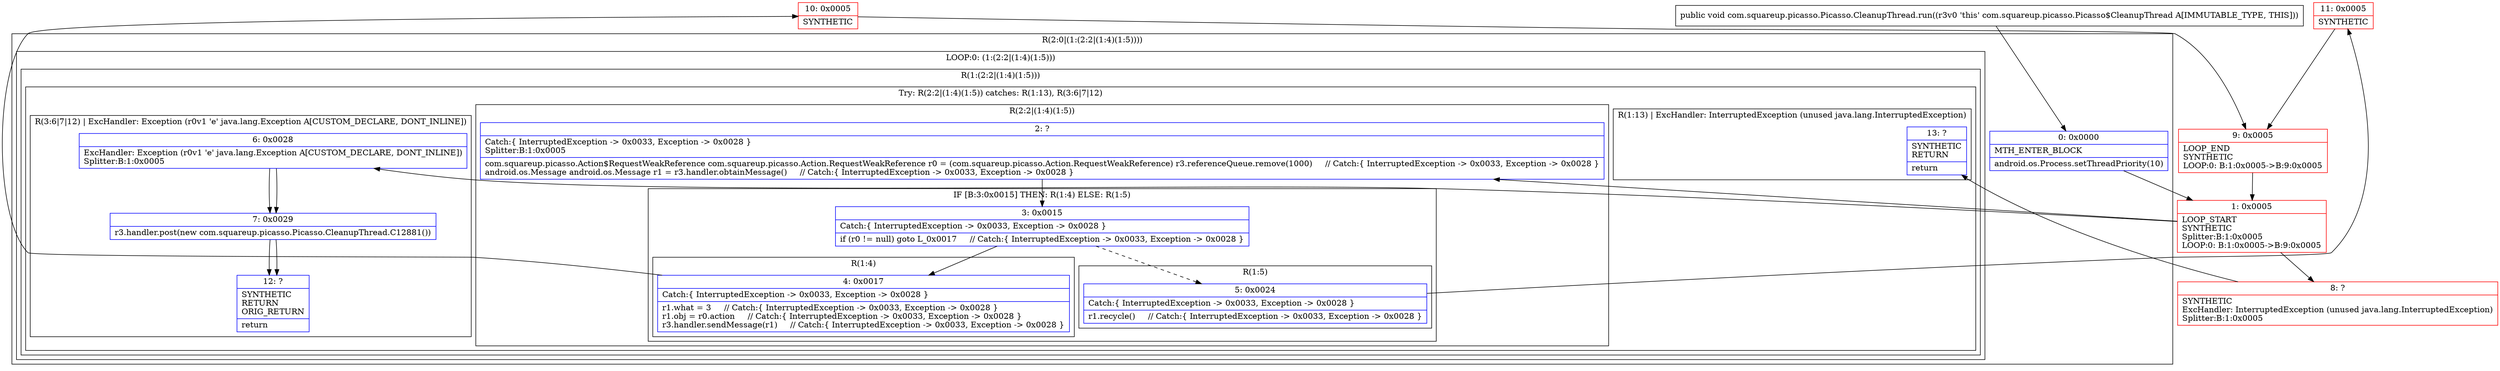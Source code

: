 digraph "CFG forcom.squareup.picasso.Picasso.CleanupThread.run()V" {
subgraph cluster_Region_1011095740 {
label = "R(2:0|(1:(2:2|(1:4)(1:5))))";
node [shape=record,color=blue];
Node_0 [shape=record,label="{0\:\ 0x0000|MTH_ENTER_BLOCK\l|android.os.Process.setThreadPriority(10)\l}"];
subgraph cluster_LoopRegion_1861122402 {
label = "LOOP:0: (1:(2:2|(1:4)(1:5)))";
node [shape=record,color=blue];
subgraph cluster_Region_1362375524 {
label = "R(1:(2:2|(1:4)(1:5)))";
node [shape=record,color=blue];
subgraph cluster_TryCatchRegion_1277939255 {
label = "Try: R(2:2|(1:4)(1:5)) catches: R(1:13), R(3:6|7|12)";
node [shape=record,color=blue];
subgraph cluster_Region_1872547662 {
label = "R(2:2|(1:4)(1:5))";
node [shape=record,color=blue];
Node_2 [shape=record,label="{2\:\ ?|Catch:\{ InterruptedException \-\> 0x0033, Exception \-\> 0x0028 \}\lSplitter:B:1:0x0005\l|com.squareup.picasso.Action$RequestWeakReference com.squareup.picasso.Action.RequestWeakReference r0 = (com.squareup.picasso.Action.RequestWeakReference) r3.referenceQueue.remove(1000)     \/\/ Catch:\{ InterruptedException \-\> 0x0033, Exception \-\> 0x0028 \}\landroid.os.Message android.os.Message r1 = r3.handler.obtainMessage()     \/\/ Catch:\{ InterruptedException \-\> 0x0033, Exception \-\> 0x0028 \}\l}"];
subgraph cluster_IfRegion_2011597117 {
label = "IF [B:3:0x0015] THEN: R(1:4) ELSE: R(1:5)";
node [shape=record,color=blue];
Node_3 [shape=record,label="{3\:\ 0x0015|Catch:\{ InterruptedException \-\> 0x0033, Exception \-\> 0x0028 \}\l|if (r0 != null) goto L_0x0017     \/\/ Catch:\{ InterruptedException \-\> 0x0033, Exception \-\> 0x0028 \}\l}"];
subgraph cluster_Region_987507101 {
label = "R(1:4)";
node [shape=record,color=blue];
Node_4 [shape=record,label="{4\:\ 0x0017|Catch:\{ InterruptedException \-\> 0x0033, Exception \-\> 0x0028 \}\l|r1.what = 3     \/\/ Catch:\{ InterruptedException \-\> 0x0033, Exception \-\> 0x0028 \}\lr1.obj = r0.action     \/\/ Catch:\{ InterruptedException \-\> 0x0033, Exception \-\> 0x0028 \}\lr3.handler.sendMessage(r1)     \/\/ Catch:\{ InterruptedException \-\> 0x0033, Exception \-\> 0x0028 \}\l}"];
}
subgraph cluster_Region_365453165 {
label = "R(1:5)";
node [shape=record,color=blue];
Node_5 [shape=record,label="{5\:\ 0x0024|Catch:\{ InterruptedException \-\> 0x0033, Exception \-\> 0x0028 \}\l|r1.recycle()     \/\/ Catch:\{ InterruptedException \-\> 0x0033, Exception \-\> 0x0028 \}\l}"];
}
}
}
subgraph cluster_Region_1354149622 {
label = "R(1:13) | ExcHandler: InterruptedException (unused java.lang.InterruptedException)\l";
node [shape=record,color=blue];
Node_13 [shape=record,label="{13\:\ ?|SYNTHETIC\lRETURN\l|return\l}"];
}
subgraph cluster_Region_1301215467 {
label = "R(3:6|7|12) | ExcHandler: Exception (r0v1 'e' java.lang.Exception A[CUSTOM_DECLARE, DONT_INLINE])\l";
node [shape=record,color=blue];
Node_6 [shape=record,label="{6\:\ 0x0028|ExcHandler: Exception (r0v1 'e' java.lang.Exception A[CUSTOM_DECLARE, DONT_INLINE])\lSplitter:B:1:0x0005\l}"];
Node_7 [shape=record,label="{7\:\ 0x0029|r3.handler.post(new com.squareup.picasso.Picasso.CleanupThread.C12881())\l}"];
Node_12 [shape=record,label="{12\:\ ?|SYNTHETIC\lRETURN\lORIG_RETURN\l|return\l}"];
}
}
}
}
}
subgraph cluster_Region_1354149622 {
label = "R(1:13) | ExcHandler: InterruptedException (unused java.lang.InterruptedException)\l";
node [shape=record,color=blue];
Node_13 [shape=record,label="{13\:\ ?|SYNTHETIC\lRETURN\l|return\l}"];
}
subgraph cluster_Region_1301215467 {
label = "R(3:6|7|12) | ExcHandler: Exception (r0v1 'e' java.lang.Exception A[CUSTOM_DECLARE, DONT_INLINE])\l";
node [shape=record,color=blue];
Node_6 [shape=record,label="{6\:\ 0x0028|ExcHandler: Exception (r0v1 'e' java.lang.Exception A[CUSTOM_DECLARE, DONT_INLINE])\lSplitter:B:1:0x0005\l}"];
Node_7 [shape=record,label="{7\:\ 0x0029|r3.handler.post(new com.squareup.picasso.Picasso.CleanupThread.C12881())\l}"];
Node_12 [shape=record,label="{12\:\ ?|SYNTHETIC\lRETURN\lORIG_RETURN\l|return\l}"];
}
Node_1 [shape=record,color=red,label="{1\:\ 0x0005|LOOP_START\lSYNTHETIC\lSplitter:B:1:0x0005\lLOOP:0: B:1:0x0005\-\>B:9:0x0005\l}"];
Node_8 [shape=record,color=red,label="{8\:\ ?|SYNTHETIC\lExcHandler: InterruptedException (unused java.lang.InterruptedException)\lSplitter:B:1:0x0005\l}"];
Node_9 [shape=record,color=red,label="{9\:\ 0x0005|LOOP_END\lSYNTHETIC\lLOOP:0: B:1:0x0005\-\>B:9:0x0005\l}"];
Node_10 [shape=record,color=red,label="{10\:\ 0x0005|SYNTHETIC\l}"];
Node_11 [shape=record,color=red,label="{11\:\ 0x0005|SYNTHETIC\l}"];
MethodNode[shape=record,label="{public void com.squareup.picasso.Picasso.CleanupThread.run((r3v0 'this' com.squareup.picasso.Picasso$CleanupThread A[IMMUTABLE_TYPE, THIS])) }"];
MethodNode -> Node_0;
Node_0 -> Node_1;
Node_2 -> Node_3;
Node_3 -> Node_4;
Node_3 -> Node_5[style=dashed];
Node_4 -> Node_10;
Node_5 -> Node_11;
Node_6 -> Node_7;
Node_7 -> Node_12;
Node_6 -> Node_7;
Node_7 -> Node_12;
Node_1 -> Node_2;
Node_1 -> Node_8;
Node_1 -> Node_6;
Node_8 -> Node_13;
Node_9 -> Node_1;
Node_10 -> Node_9;
Node_11 -> Node_9;
}

